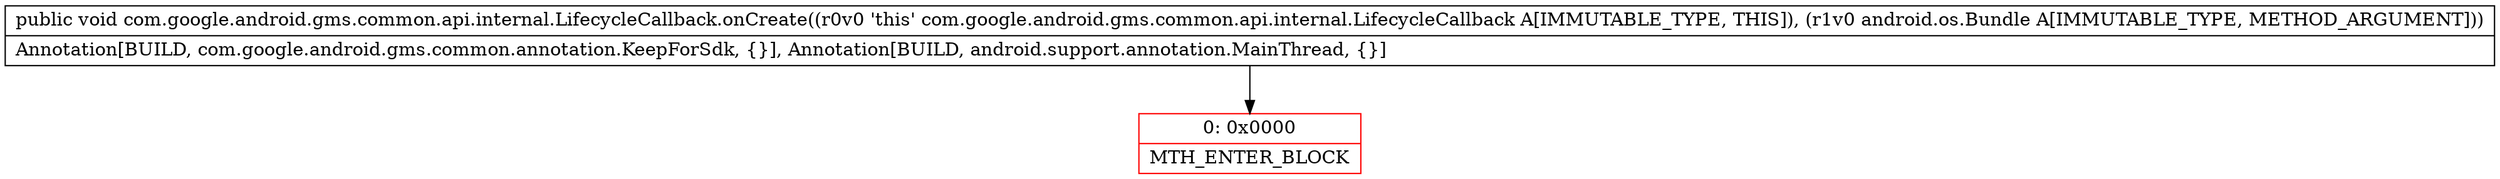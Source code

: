 digraph "CFG forcom.google.android.gms.common.api.internal.LifecycleCallback.onCreate(Landroid\/os\/Bundle;)V" {
subgraph cluster_Region_1551520216 {
label = "R(0)";
node [shape=record,color=blue];
}
Node_0 [shape=record,color=red,label="{0\:\ 0x0000|MTH_ENTER_BLOCK\l}"];
MethodNode[shape=record,label="{public void com.google.android.gms.common.api.internal.LifecycleCallback.onCreate((r0v0 'this' com.google.android.gms.common.api.internal.LifecycleCallback A[IMMUTABLE_TYPE, THIS]), (r1v0 android.os.Bundle A[IMMUTABLE_TYPE, METHOD_ARGUMENT]))  | Annotation[BUILD, com.google.android.gms.common.annotation.KeepForSdk, \{\}], Annotation[BUILD, android.support.annotation.MainThread, \{\}]\l}"];
MethodNode -> Node_0;
}

